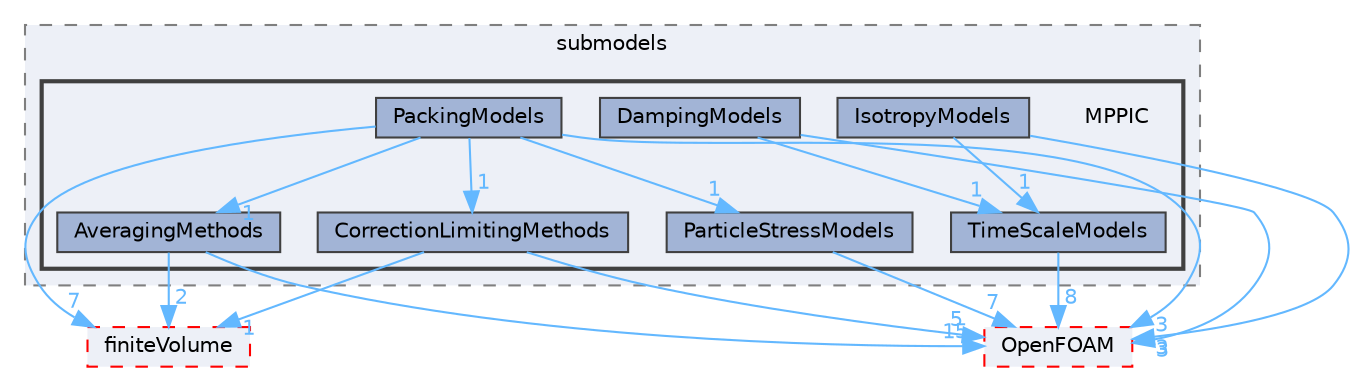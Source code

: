 digraph "src/lagrangian/intermediate/submodels/MPPIC"
{
 // LATEX_PDF_SIZE
  bgcolor="transparent";
  edge [fontname=Helvetica,fontsize=10,labelfontname=Helvetica,labelfontsize=10];
  node [fontname=Helvetica,fontsize=10,shape=box,height=0.2,width=0.4];
  compound=true
  subgraph clusterdir_825de5f87f0ef3ae7d76ccd6a5458244 {
    graph [ bgcolor="#edf0f7", pencolor="grey50", label="submodels", fontname=Helvetica,fontsize=10 style="filled,dashed", URL="dir_825de5f87f0ef3ae7d76ccd6a5458244.html",tooltip=""]
  subgraph clusterdir_a5b7b518592fef4af5ad7ba70d45069c {
    graph [ bgcolor="#edf0f7", pencolor="grey25", label="", fontname=Helvetica,fontsize=10 style="filled,bold", URL="dir_a5b7b518592fef4af5ad7ba70d45069c.html",tooltip=""]
    dir_a5b7b518592fef4af5ad7ba70d45069c [shape=plaintext, label="MPPIC"];
  dir_fbd1c672053200686ab1ea737c0ac70f [label="AveragingMethods", fillcolor="#a2b4d6", color="grey25", style="filled", URL="dir_fbd1c672053200686ab1ea737c0ac70f.html",tooltip=""];
  dir_88e5de7170fc9fcf22ab7f5d071065a8 [label="CorrectionLimitingMethods", fillcolor="#a2b4d6", color="grey25", style="filled", URL="dir_88e5de7170fc9fcf22ab7f5d071065a8.html",tooltip=""];
  dir_484d790da51935ae18363cf32470940d [label="DampingModels", fillcolor="#a2b4d6", color="grey25", style="filled", URL="dir_484d790da51935ae18363cf32470940d.html",tooltip=""];
  dir_5ebf5441bb19562900f53624daac8cc1 [label="IsotropyModels", fillcolor="#a2b4d6", color="grey25", style="filled", URL="dir_5ebf5441bb19562900f53624daac8cc1.html",tooltip=""];
  dir_53a1042b3e5d1ab48a4a4664459291c4 [label="PackingModels", fillcolor="#a2b4d6", color="grey25", style="filled", URL="dir_53a1042b3e5d1ab48a4a4664459291c4.html",tooltip=""];
  dir_b12817ec5633b1dd954c47001a1648bb [label="ParticleStressModels", fillcolor="#a2b4d6", color="grey25", style="filled", URL="dir_b12817ec5633b1dd954c47001a1648bb.html",tooltip=""];
  dir_eb34afd0ce3dd2051d17f60c79db9853 [label="TimeScaleModels", fillcolor="#a2b4d6", color="grey25", style="filled", URL="dir_eb34afd0ce3dd2051d17f60c79db9853.html",tooltip=""];
  }
  }
  dir_9bd15774b555cf7259a6fa18f99fe99b [label="finiteVolume", fillcolor="#edf0f7", color="red", style="filled,dashed", URL="dir_9bd15774b555cf7259a6fa18f99fe99b.html",tooltip=""];
  dir_c5473ff19b20e6ec4dfe5c310b3778a8 [label="OpenFOAM", fillcolor="#edf0f7", color="red", style="filled,dashed", URL="dir_c5473ff19b20e6ec4dfe5c310b3778a8.html",tooltip=""];
  dir_fbd1c672053200686ab1ea737c0ac70f->dir_9bd15774b555cf7259a6fa18f99fe99b [headlabel="2", labeldistance=1.5 headhref="dir_000175_001387.html" href="dir_000175_001387.html" color="steelblue1" fontcolor="steelblue1"];
  dir_fbd1c672053200686ab1ea737c0ac70f->dir_c5473ff19b20e6ec4dfe5c310b3778a8 [headlabel="15", labeldistance=1.5 headhref="dir_000175_002695.html" href="dir_000175_002695.html" color="steelblue1" fontcolor="steelblue1"];
  dir_88e5de7170fc9fcf22ab7f5d071065a8->dir_9bd15774b555cf7259a6fa18f99fe99b [headlabel="1", labeldistance=1.5 headhref="dir_000692_001387.html" href="dir_000692_001387.html" color="steelblue1" fontcolor="steelblue1"];
  dir_88e5de7170fc9fcf22ab7f5d071065a8->dir_c5473ff19b20e6ec4dfe5c310b3778a8 [headlabel="5", labeldistance=1.5 headhref="dir_000692_002695.html" href="dir_000692_002695.html" color="steelblue1" fontcolor="steelblue1"];
  dir_484d790da51935ae18363cf32470940d->dir_c5473ff19b20e6ec4dfe5c310b3778a8 [headlabel="3", labeldistance=1.5 headhref="dir_000809_002695.html" href="dir_000809_002695.html" color="steelblue1" fontcolor="steelblue1"];
  dir_484d790da51935ae18363cf32470940d->dir_eb34afd0ce3dd2051d17f60c79db9853 [headlabel="1", labeldistance=1.5 headhref="dir_000809_004043.html" href="dir_000809_004043.html" color="steelblue1" fontcolor="steelblue1"];
  dir_5ebf5441bb19562900f53624daac8cc1->dir_c5473ff19b20e6ec4dfe5c310b3778a8 [headlabel="3", labeldistance=1.5 headhref="dir_001986_002695.html" href="dir_001986_002695.html" color="steelblue1" fontcolor="steelblue1"];
  dir_5ebf5441bb19562900f53624daac8cc1->dir_eb34afd0ce3dd2051d17f60c79db9853 [headlabel="1", labeldistance=1.5 headhref="dir_001986_004043.html" href="dir_001986_004043.html" color="steelblue1" fontcolor="steelblue1"];
  dir_53a1042b3e5d1ab48a4a4664459291c4->dir_88e5de7170fc9fcf22ab7f5d071065a8 [headlabel="1", labeldistance=1.5 headhref="dir_002767_000692.html" href="dir_002767_000692.html" color="steelblue1" fontcolor="steelblue1"];
  dir_53a1042b3e5d1ab48a4a4664459291c4->dir_9bd15774b555cf7259a6fa18f99fe99b [headlabel="7", labeldistance=1.5 headhref="dir_002767_001387.html" href="dir_002767_001387.html" color="steelblue1" fontcolor="steelblue1"];
  dir_53a1042b3e5d1ab48a4a4664459291c4->dir_b12817ec5633b1dd954c47001a1648bb [headlabel="1", labeldistance=1.5 headhref="dir_002767_002806.html" href="dir_002767_002806.html" color="steelblue1" fontcolor="steelblue1"];
  dir_53a1042b3e5d1ab48a4a4664459291c4->dir_c5473ff19b20e6ec4dfe5c310b3778a8 [headlabel="3", labeldistance=1.5 headhref="dir_002767_002695.html" href="dir_002767_002695.html" color="steelblue1" fontcolor="steelblue1"];
  dir_53a1042b3e5d1ab48a4a4664459291c4->dir_fbd1c672053200686ab1ea737c0ac70f [headlabel="1", labeldistance=1.5 headhref="dir_002767_000175.html" href="dir_002767_000175.html" color="steelblue1" fontcolor="steelblue1"];
  dir_b12817ec5633b1dd954c47001a1648bb->dir_c5473ff19b20e6ec4dfe5c310b3778a8 [headlabel="7", labeldistance=1.5 headhref="dir_002806_002695.html" href="dir_002806_002695.html" color="steelblue1" fontcolor="steelblue1"];
  dir_eb34afd0ce3dd2051d17f60c79db9853->dir_c5473ff19b20e6ec4dfe5c310b3778a8 [headlabel="8", labeldistance=1.5 headhref="dir_004043_002695.html" href="dir_004043_002695.html" color="steelblue1" fontcolor="steelblue1"];
}
